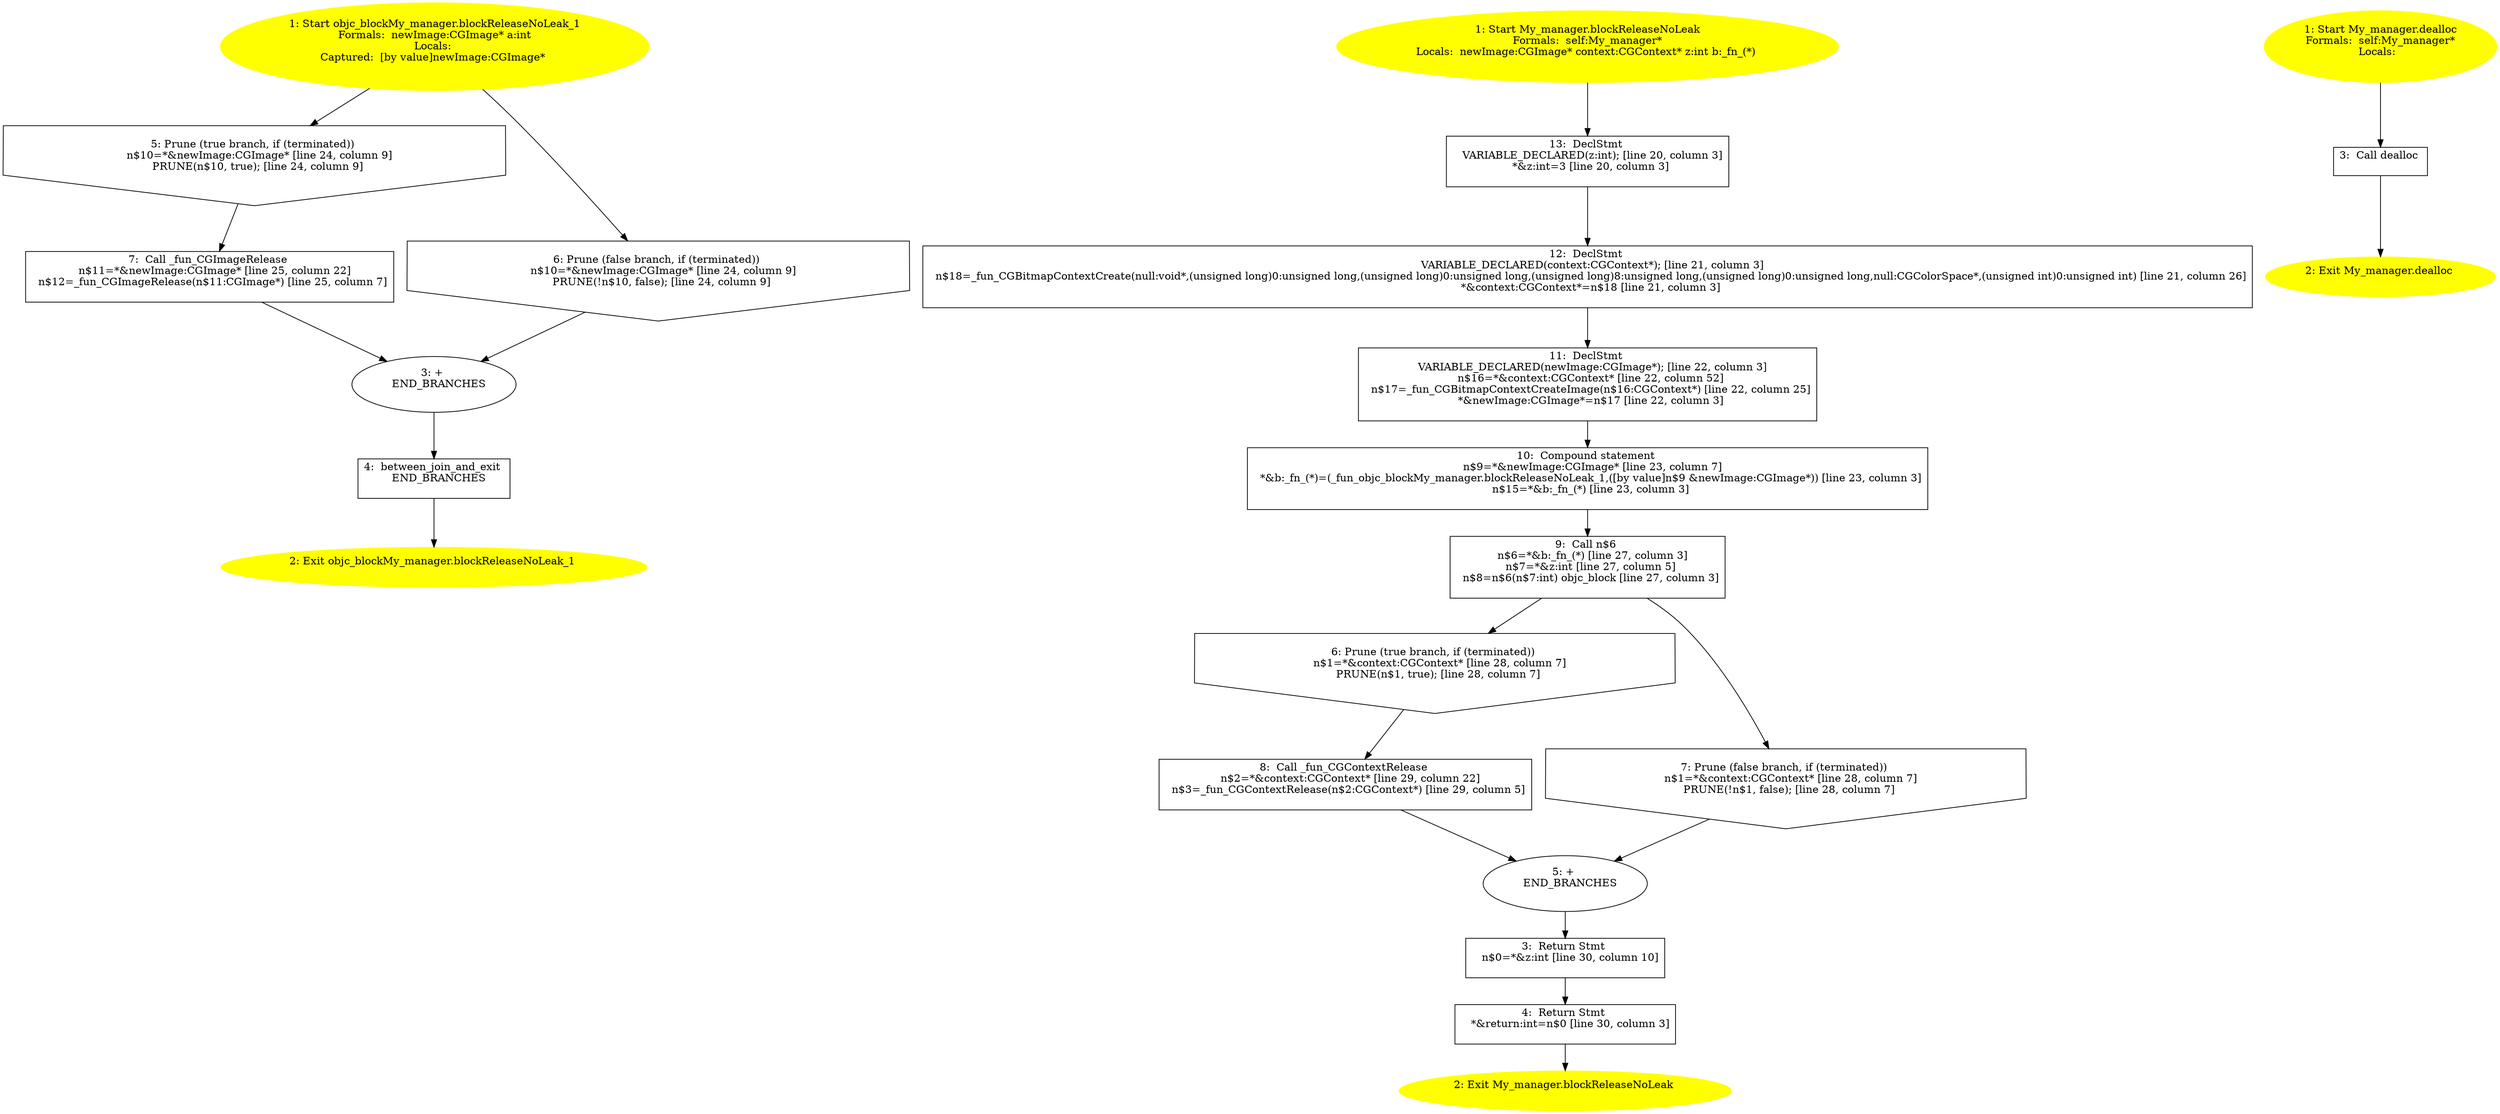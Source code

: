 /* @generated */
digraph cfg {
"objc_blockMy_manager.blockReleaseNoLeak_1(struct CGImage).d2039f8bbb0530575d5ff258d059d268_1" [label="1: Start objc_blockMy_manager.blockReleaseNoLeak_1\nFormals:  newImage:CGImage* a:int\nLocals: \nCaptured:  [by value]newImage:CGImage* \n  " color=yellow style=filled]
	

	 "objc_blockMy_manager.blockReleaseNoLeak_1(struct CGImage).d2039f8bbb0530575d5ff258d059d268_1" -> "objc_blockMy_manager.blockReleaseNoLeak_1(struct CGImage).d2039f8bbb0530575d5ff258d059d268_5" ;
	 "objc_blockMy_manager.blockReleaseNoLeak_1(struct CGImage).d2039f8bbb0530575d5ff258d059d268_1" -> "objc_blockMy_manager.blockReleaseNoLeak_1(struct CGImage).d2039f8bbb0530575d5ff258d059d268_6" ;
"objc_blockMy_manager.blockReleaseNoLeak_1(struct CGImage).d2039f8bbb0530575d5ff258d059d268_2" [label="2: Exit objc_blockMy_manager.blockReleaseNoLeak_1 \n  " color=yellow style=filled]
	

"objc_blockMy_manager.blockReleaseNoLeak_1(struct CGImage).d2039f8bbb0530575d5ff258d059d268_3" [label="3: + \n   END_BRANCHES\n " ]
	

	 "objc_blockMy_manager.blockReleaseNoLeak_1(struct CGImage).d2039f8bbb0530575d5ff258d059d268_3" -> "objc_blockMy_manager.blockReleaseNoLeak_1(struct CGImage).d2039f8bbb0530575d5ff258d059d268_4" ;
"objc_blockMy_manager.blockReleaseNoLeak_1(struct CGImage).d2039f8bbb0530575d5ff258d059d268_4" [label="4:  between_join_and_exit \n   END_BRANCHES\n " shape="box"]
	

	 "objc_blockMy_manager.blockReleaseNoLeak_1(struct CGImage).d2039f8bbb0530575d5ff258d059d268_4" -> "objc_blockMy_manager.blockReleaseNoLeak_1(struct CGImage).d2039f8bbb0530575d5ff258d059d268_2" ;
"objc_blockMy_manager.blockReleaseNoLeak_1(struct CGImage).d2039f8bbb0530575d5ff258d059d268_5" [label="5: Prune (true branch, if (terminated)) \n   n$10=*&newImage:CGImage* [line 24, column 9]\n  PRUNE(n$10, true); [line 24, column 9]\n " shape="invhouse"]
	

	 "objc_blockMy_manager.blockReleaseNoLeak_1(struct CGImage).d2039f8bbb0530575d5ff258d059d268_5" -> "objc_blockMy_manager.blockReleaseNoLeak_1(struct CGImage).d2039f8bbb0530575d5ff258d059d268_7" ;
"objc_blockMy_manager.blockReleaseNoLeak_1(struct CGImage).d2039f8bbb0530575d5ff258d059d268_6" [label="6: Prune (false branch, if (terminated)) \n   n$10=*&newImage:CGImage* [line 24, column 9]\n  PRUNE(!n$10, false); [line 24, column 9]\n " shape="invhouse"]
	

	 "objc_blockMy_manager.blockReleaseNoLeak_1(struct CGImage).d2039f8bbb0530575d5ff258d059d268_6" -> "objc_blockMy_manager.blockReleaseNoLeak_1(struct CGImage).d2039f8bbb0530575d5ff258d059d268_3" ;
"objc_blockMy_manager.blockReleaseNoLeak_1(struct CGImage).d2039f8bbb0530575d5ff258d059d268_7" [label="7:  Call _fun_CGImageRelease \n   n$11=*&newImage:CGImage* [line 25, column 22]\n  n$12=_fun_CGImageRelease(n$11:CGImage*) [line 25, column 7]\n " shape="box"]
	

	 "objc_blockMy_manager.blockReleaseNoLeak_1(struct CGImage).d2039f8bbb0530575d5ff258d059d268_7" -> "objc_blockMy_manager.blockReleaseNoLeak_1(struct CGImage).d2039f8bbb0530575d5ff258d059d268_3" ;
"blockReleaseNoLeak#My_manager#instance.0c48f80f024250b18a529440f1313af6_1" [label="1: Start My_manager.blockReleaseNoLeak\nFormals:  self:My_manager*\nLocals:  newImage:CGImage* context:CGContext* z:int b:_fn_(*) \n  " color=yellow style=filled]
	

	 "blockReleaseNoLeak#My_manager#instance.0c48f80f024250b18a529440f1313af6_1" -> "blockReleaseNoLeak#My_manager#instance.0c48f80f024250b18a529440f1313af6_13" ;
"blockReleaseNoLeak#My_manager#instance.0c48f80f024250b18a529440f1313af6_2" [label="2: Exit My_manager.blockReleaseNoLeak \n  " color=yellow style=filled]
	

"blockReleaseNoLeak#My_manager#instance.0c48f80f024250b18a529440f1313af6_3" [label="3:  Return Stmt \n   n$0=*&z:int [line 30, column 10]\n " shape="box"]
	

	 "blockReleaseNoLeak#My_manager#instance.0c48f80f024250b18a529440f1313af6_3" -> "blockReleaseNoLeak#My_manager#instance.0c48f80f024250b18a529440f1313af6_4" ;
"blockReleaseNoLeak#My_manager#instance.0c48f80f024250b18a529440f1313af6_4" [label="4:  Return Stmt \n   *&return:int=n$0 [line 30, column 3]\n " shape="box"]
	

	 "blockReleaseNoLeak#My_manager#instance.0c48f80f024250b18a529440f1313af6_4" -> "blockReleaseNoLeak#My_manager#instance.0c48f80f024250b18a529440f1313af6_2" ;
"blockReleaseNoLeak#My_manager#instance.0c48f80f024250b18a529440f1313af6_5" [label="5: + \n   END_BRANCHES\n " ]
	

	 "blockReleaseNoLeak#My_manager#instance.0c48f80f024250b18a529440f1313af6_5" -> "blockReleaseNoLeak#My_manager#instance.0c48f80f024250b18a529440f1313af6_3" ;
"blockReleaseNoLeak#My_manager#instance.0c48f80f024250b18a529440f1313af6_6" [label="6: Prune (true branch, if (terminated)) \n   n$1=*&context:CGContext* [line 28, column 7]\n  PRUNE(n$1, true); [line 28, column 7]\n " shape="invhouse"]
	

	 "blockReleaseNoLeak#My_manager#instance.0c48f80f024250b18a529440f1313af6_6" -> "blockReleaseNoLeak#My_manager#instance.0c48f80f024250b18a529440f1313af6_8" ;
"blockReleaseNoLeak#My_manager#instance.0c48f80f024250b18a529440f1313af6_7" [label="7: Prune (false branch, if (terminated)) \n   n$1=*&context:CGContext* [line 28, column 7]\n  PRUNE(!n$1, false); [line 28, column 7]\n " shape="invhouse"]
	

	 "blockReleaseNoLeak#My_manager#instance.0c48f80f024250b18a529440f1313af6_7" -> "blockReleaseNoLeak#My_manager#instance.0c48f80f024250b18a529440f1313af6_5" ;
"blockReleaseNoLeak#My_manager#instance.0c48f80f024250b18a529440f1313af6_8" [label="8:  Call _fun_CGContextRelease \n   n$2=*&context:CGContext* [line 29, column 22]\n  n$3=_fun_CGContextRelease(n$2:CGContext*) [line 29, column 5]\n " shape="box"]
	

	 "blockReleaseNoLeak#My_manager#instance.0c48f80f024250b18a529440f1313af6_8" -> "blockReleaseNoLeak#My_manager#instance.0c48f80f024250b18a529440f1313af6_5" ;
"blockReleaseNoLeak#My_manager#instance.0c48f80f024250b18a529440f1313af6_9" [label="9:  Call n$6 \n   n$6=*&b:_fn_(*) [line 27, column 3]\n  n$7=*&z:int [line 27, column 5]\n  n$8=n$6(n$7:int) objc_block [line 27, column 3]\n " shape="box"]
	

	 "blockReleaseNoLeak#My_manager#instance.0c48f80f024250b18a529440f1313af6_9" -> "blockReleaseNoLeak#My_manager#instance.0c48f80f024250b18a529440f1313af6_6" ;
	 "blockReleaseNoLeak#My_manager#instance.0c48f80f024250b18a529440f1313af6_9" -> "blockReleaseNoLeak#My_manager#instance.0c48f80f024250b18a529440f1313af6_7" ;
"blockReleaseNoLeak#My_manager#instance.0c48f80f024250b18a529440f1313af6_10" [label="10:  Compound statement \n   n$9=*&newImage:CGImage* [line 23, column 7]\n  *&b:_fn_(*)=(_fun_objc_blockMy_manager.blockReleaseNoLeak_1,([by value]n$9 &newImage:CGImage*)) [line 23, column 3]\n  n$15=*&b:_fn_(*) [line 23, column 3]\n " shape="box"]
	

	 "blockReleaseNoLeak#My_manager#instance.0c48f80f024250b18a529440f1313af6_10" -> "blockReleaseNoLeak#My_manager#instance.0c48f80f024250b18a529440f1313af6_9" ;
"blockReleaseNoLeak#My_manager#instance.0c48f80f024250b18a529440f1313af6_11" [label="11:  DeclStmt \n   VARIABLE_DECLARED(newImage:CGImage*); [line 22, column 3]\n  n$16=*&context:CGContext* [line 22, column 52]\n  n$17=_fun_CGBitmapContextCreateImage(n$16:CGContext*) [line 22, column 25]\n  *&newImage:CGImage*=n$17 [line 22, column 3]\n " shape="box"]
	

	 "blockReleaseNoLeak#My_manager#instance.0c48f80f024250b18a529440f1313af6_11" -> "blockReleaseNoLeak#My_manager#instance.0c48f80f024250b18a529440f1313af6_10" ;
"blockReleaseNoLeak#My_manager#instance.0c48f80f024250b18a529440f1313af6_12" [label="12:  DeclStmt \n   VARIABLE_DECLARED(context:CGContext*); [line 21, column 3]\n  n$18=_fun_CGBitmapContextCreate(null:void*,(unsigned long)0:unsigned long,(unsigned long)0:unsigned long,(unsigned long)8:unsigned long,(unsigned long)0:unsigned long,null:CGColorSpace*,(unsigned int)0:unsigned int) [line 21, column 26]\n  *&context:CGContext*=n$18 [line 21, column 3]\n " shape="box"]
	

	 "blockReleaseNoLeak#My_manager#instance.0c48f80f024250b18a529440f1313af6_12" -> "blockReleaseNoLeak#My_manager#instance.0c48f80f024250b18a529440f1313af6_11" ;
"blockReleaseNoLeak#My_manager#instance.0c48f80f024250b18a529440f1313af6_13" [label="13:  DeclStmt \n   VARIABLE_DECLARED(z:int); [line 20, column 3]\n  *&z:int=3 [line 20, column 3]\n " shape="box"]
	

	 "blockReleaseNoLeak#My_manager#instance.0c48f80f024250b18a529440f1313af6_13" -> "blockReleaseNoLeak#My_manager#instance.0c48f80f024250b18a529440f1313af6_12" ;
"dealloc#My_manager#instance.62748019ba808efecf04f93dd9aba402_1" [label="1: Start My_manager.dealloc\nFormals:  self:My_manager*\nLocals:  \n  " color=yellow style=filled]
	

	 "dealloc#My_manager#instance.62748019ba808efecf04f93dd9aba402_1" -> "dealloc#My_manager#instance.62748019ba808efecf04f93dd9aba402_3" ;
"dealloc#My_manager#instance.62748019ba808efecf04f93dd9aba402_2" [label="2: Exit My_manager.dealloc \n  " color=yellow style=filled]
	

"dealloc#My_manager#instance.62748019ba808efecf04f93dd9aba402_3" [label="3:  Call dealloc \n  " shape="box"]
	

	 "dealloc#My_manager#instance.62748019ba808efecf04f93dd9aba402_3" -> "dealloc#My_manager#instance.62748019ba808efecf04f93dd9aba402_2" ;
}
